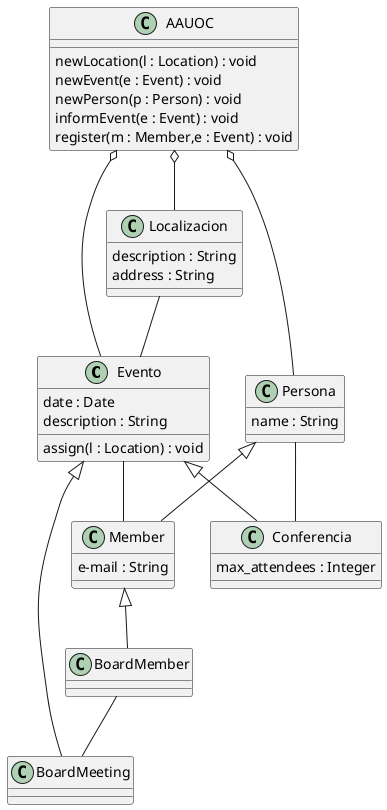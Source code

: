 @startuml
skinparam classAttributeIconSize 0

class Evento{
date : Date
description : String
assign(l : Location) : void
}
class Conferencia{
max_attendees : Integer
}
class BoardMeeting{
}
Evento <|-- Conferencia
Evento <|-- BoardMeeting

class Persona{
name : String
}
class Member{
e-mail : String
}
class BoardMember{
}
Persona <|-- Member
Member<|-- BoardMember
class Localizacion{
description : String
address : String
}
class AAUOC{
newLocation(l : Location) : void
newEvent(e : Event) : void
newPerson(p : Person) : void
informEvent(e : Event) : void
register(m : Member,e : Event) : void
}
AAUOC o-- Persona
AAUOC o-- Localizacion
AAUOC o-- Evento
Localizacion -- Evento
Persona -- Conferencia
Evento -- Member
BoardMember -- BoardMeeting

@enduml